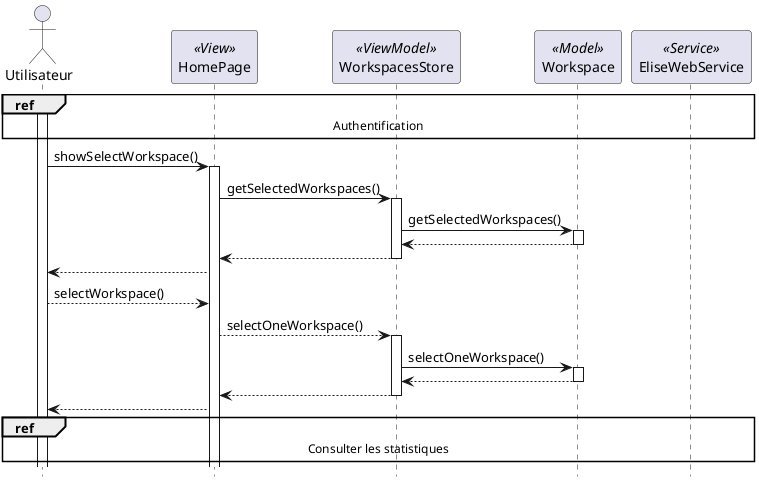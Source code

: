 @startuml sequence_switch_workspace

hide footbox


actor "Utilisateur" as user
participant "HomePage" as home << View >>
participant "WorkspacesStore" as workspaceStore << ViewModel >>
participant "Workspace" as workspace << Model >>
participant "EliseWebService" as elise << Service >>


ref over user, home, workspaceStore, workspace, elise : Authentification
activate user
user -> home: showSelectWorkspace()
activate home
home -> workspaceStore: getSelectedWorkspaces()
activate workspaceStore
workspaceStore -> workspace: getSelectedWorkspaces()
activate workspace
workspace --> workspaceStore
deactivate workspace
workspaceStore --> home
deactivate workspaceStore
home --> user
user --> home: selectWorkspace()
home --> workspaceStore: selectOneWorkspace()
activate workspaceStore
workspaceStore -> workspace: selectOneWorkspace()
activate workspace
workspace --> workspaceStore
deactivate workspace
workspaceStore --> home
deactivate workspaceStore
home --> user
ref over user, home, workspaceStore, workspace, elise : Consulter les statistiques
